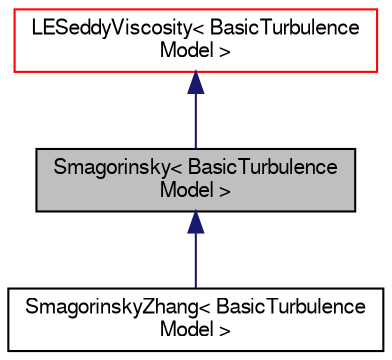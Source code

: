 digraph "Smagorinsky&lt; BasicTurbulenceModel &gt;"
{
  bgcolor="transparent";
  edge [fontname="FreeSans",fontsize="10",labelfontname="FreeSans",labelfontsize="10"];
  node [fontname="FreeSans",fontsize="10",shape=record];
  Node0 [label="Smagorinsky\< BasicTurbulence\lModel \>",height=0.2,width=0.4,color="black", fillcolor="grey75", style="filled", fontcolor="black"];
  Node1 -> Node0 [dir="back",color="midnightblue",fontsize="10",style="solid",fontname="FreeSans"];
  Node1 [label="LESeddyViscosity\< BasicTurbulence\lModel \>",height=0.2,width=0.4,color="red",URL="$a31206.html",tooltip="Eddy viscosity LES SGS model base class. "];
  Node0 -> Node6 [dir="back",color="midnightblue",fontsize="10",style="solid",fontname="FreeSans"];
  Node6 [label="SmagorinskyZhang\< BasicTurbulence\lModel \>",height=0.2,width=0.4,color="black",URL="$a31174.html",tooltip="The Smagorinsky SGS model including bubble-generated turbulence. "];
}
